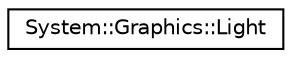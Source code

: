 digraph G
{
  edge [fontname="Helvetica",fontsize="10",labelfontname="Helvetica",labelfontsize="10"];
  node [fontname="Helvetica",fontsize="10",shape=record];
  rankdir="LR";
  Node1 [label="System::Graphics::Light",height=0.2,width=0.4,color="black", fillcolor="white", style="filled",URL="$class_system_1_1_graphics_1_1_light.html"];
}
